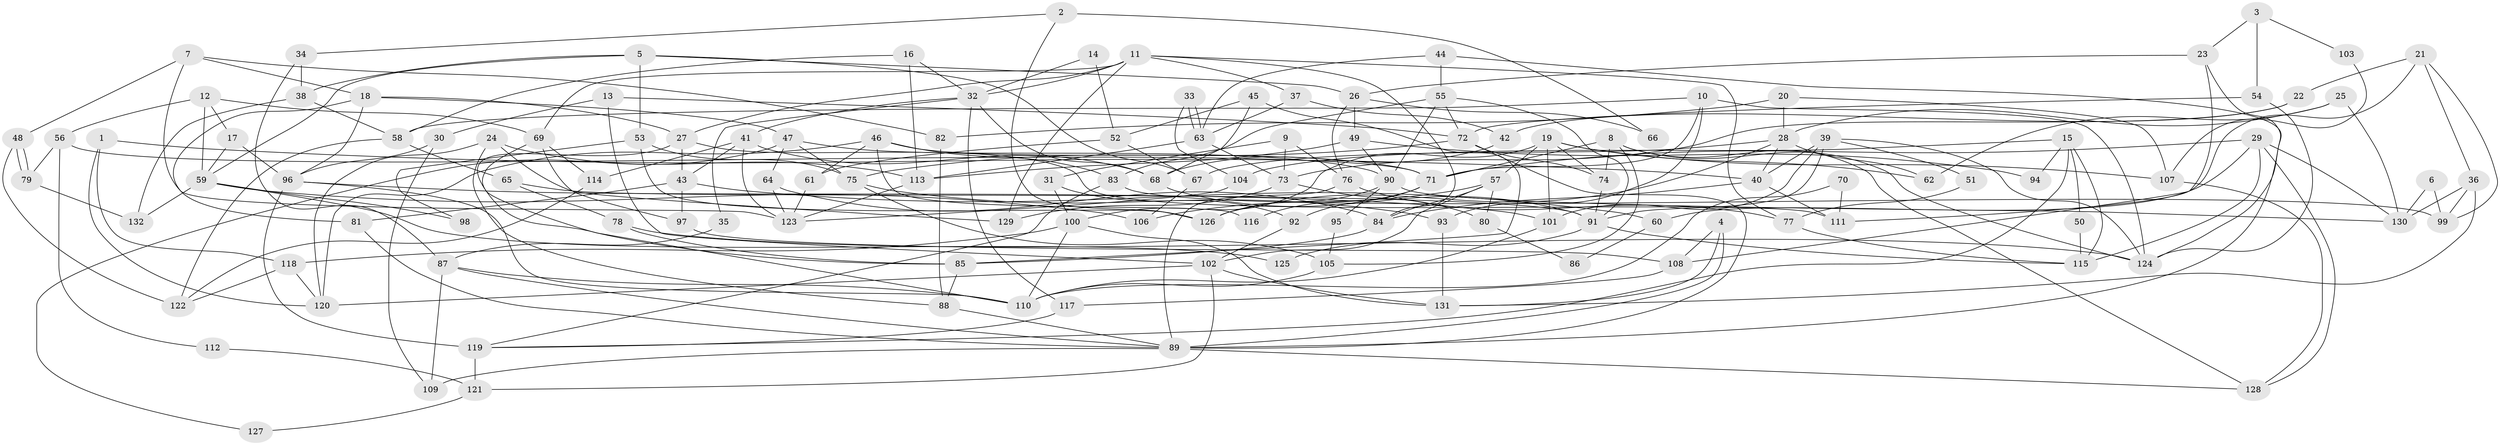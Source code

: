 // coarse degree distribution, {4: 0.30303030303030304, 10: 0.06060606060606061, 9: 0.045454545454545456, 3: 0.09090909090909091, 6: 0.12121212121212122, 8: 0.12121212121212122, 7: 0.09090909090909091, 5: 0.13636363636363635, 2: 0.030303030303030304}
// Generated by graph-tools (version 1.1) at 2025/37/03/04/25 23:37:04]
// undirected, 132 vertices, 264 edges
graph export_dot {
  node [color=gray90,style=filled];
  1;
  2;
  3;
  4;
  5;
  6;
  7;
  8;
  9;
  10;
  11;
  12;
  13;
  14;
  15;
  16;
  17;
  18;
  19;
  20;
  21;
  22;
  23;
  24;
  25;
  26;
  27;
  28;
  29;
  30;
  31;
  32;
  33;
  34;
  35;
  36;
  37;
  38;
  39;
  40;
  41;
  42;
  43;
  44;
  45;
  46;
  47;
  48;
  49;
  50;
  51;
  52;
  53;
  54;
  55;
  56;
  57;
  58;
  59;
  60;
  61;
  62;
  63;
  64;
  65;
  66;
  67;
  68;
  69;
  70;
  71;
  72;
  73;
  74;
  75;
  76;
  77;
  78;
  79;
  80;
  81;
  82;
  83;
  84;
  85;
  86;
  87;
  88;
  89;
  90;
  91;
  92;
  93;
  94;
  95;
  96;
  97;
  98;
  99;
  100;
  101;
  102;
  103;
  104;
  105;
  106;
  107;
  108;
  109;
  110;
  111;
  112;
  113;
  114;
  115;
  116;
  117;
  118;
  119;
  120;
  121;
  122;
  123;
  124;
  125;
  126;
  127;
  128;
  129;
  130;
  131;
  132;
  1 -- 118;
  1 -- 40;
  1 -- 120;
  2 -- 34;
  2 -- 126;
  2 -- 66;
  3 -- 54;
  3 -- 23;
  3 -- 103;
  4 -- 131;
  4 -- 89;
  4 -- 108;
  5 -- 26;
  5 -- 67;
  5 -- 38;
  5 -- 53;
  5 -- 59;
  6 -- 99;
  6 -- 130;
  7 -- 48;
  7 -- 18;
  7 -- 82;
  7 -- 123;
  8 -- 124;
  8 -- 71;
  8 -- 74;
  8 -- 105;
  8 -- 128;
  9 -- 31;
  9 -- 73;
  9 -- 76;
  10 -- 58;
  10 -- 93;
  10 -- 71;
  10 -- 124;
  11 -- 27;
  11 -- 69;
  11 -- 32;
  11 -- 37;
  11 -- 77;
  11 -- 84;
  11 -- 129;
  12 -- 17;
  12 -- 69;
  12 -- 56;
  12 -- 59;
  13 -- 72;
  13 -- 102;
  13 -- 30;
  14 -- 32;
  14 -- 52;
  15 -- 115;
  15 -- 119;
  15 -- 50;
  15 -- 94;
  15 -- 104;
  16 -- 32;
  16 -- 113;
  16 -- 58;
  17 -- 96;
  17 -- 59;
  18 -- 27;
  18 -- 47;
  18 -- 81;
  18 -- 96;
  19 -- 101;
  19 -- 74;
  19 -- 57;
  19 -- 62;
  19 -- 100;
  19 -- 107;
  20 -- 82;
  20 -- 28;
  20 -- 107;
  21 -- 36;
  21 -- 22;
  21 -- 99;
  21 -- 111;
  22 -- 42;
  22 -- 73;
  23 -- 108;
  23 -- 26;
  23 -- 124;
  24 -- 120;
  24 -- 88;
  24 -- 113;
  24 -- 129;
  25 -- 62;
  25 -- 28;
  25 -- 130;
  26 -- 49;
  26 -- 76;
  26 -- 66;
  27 -- 111;
  27 -- 43;
  27 -- 110;
  28 -- 40;
  28 -- 67;
  28 -- 62;
  28 -- 126;
  29 -- 130;
  29 -- 128;
  29 -- 60;
  29 -- 71;
  29 -- 115;
  30 -- 96;
  30 -- 109;
  31 -- 92;
  31 -- 100;
  32 -- 68;
  32 -- 35;
  32 -- 41;
  32 -- 117;
  33 -- 63;
  33 -- 63;
  33 -- 104;
  34 -- 87;
  34 -- 38;
  35 -- 87;
  36 -- 99;
  36 -- 130;
  36 -- 131;
  37 -- 63;
  37 -- 42;
  38 -- 132;
  38 -- 58;
  39 -- 91;
  39 -- 124;
  39 -- 40;
  39 -- 51;
  39 -- 101;
  40 -- 84;
  40 -- 111;
  41 -- 123;
  41 -- 43;
  41 -- 68;
  41 -- 114;
  42 -- 68;
  43 -- 81;
  43 -- 60;
  43 -- 97;
  44 -- 55;
  44 -- 89;
  44 -- 63;
  45 -- 68;
  45 -- 85;
  45 -- 52;
  46 -- 71;
  46 -- 83;
  46 -- 61;
  46 -- 116;
  46 -- 120;
  47 -- 64;
  47 -- 90;
  47 -- 75;
  47 -- 127;
  48 -- 122;
  48 -- 79;
  48 -- 79;
  49 -- 90;
  49 -- 113;
  49 -- 94;
  50 -- 115;
  51 -- 77;
  52 -- 61;
  52 -- 67;
  53 -- 75;
  53 -- 98;
  53 -- 126;
  54 -- 72;
  54 -- 124;
  55 -- 91;
  55 -- 72;
  55 -- 83;
  55 -- 90;
  56 -- 71;
  56 -- 79;
  56 -- 112;
  57 -- 102;
  57 -- 80;
  57 -- 84;
  57 -- 106;
  58 -- 65;
  58 -- 122;
  59 -- 98;
  59 -- 106;
  59 -- 125;
  59 -- 132;
  60 -- 86;
  61 -- 123;
  63 -- 73;
  63 -- 113;
  64 -- 84;
  64 -- 123;
  65 -- 91;
  65 -- 78;
  67 -- 106;
  68 -- 91;
  69 -- 85;
  69 -- 114;
  69 -- 97;
  70 -- 110;
  70 -- 111;
  71 -- 92;
  71 -- 116;
  72 -- 89;
  72 -- 75;
  72 -- 74;
  73 -- 129;
  73 -- 80;
  74 -- 91;
  75 -- 105;
  75 -- 93;
  76 -- 89;
  76 -- 77;
  77 -- 115;
  78 -- 124;
  78 -- 85;
  79 -- 132;
  80 -- 86;
  81 -- 89;
  82 -- 88;
  83 -- 119;
  83 -- 99;
  84 -- 85;
  85 -- 88;
  87 -- 110;
  87 -- 109;
  87 -- 89;
  88 -- 89;
  89 -- 128;
  89 -- 109;
  90 -- 126;
  90 -- 95;
  90 -- 130;
  91 -- 115;
  91 -- 125;
  92 -- 102;
  93 -- 131;
  95 -- 105;
  96 -- 101;
  96 -- 110;
  96 -- 119;
  97 -- 108;
  100 -- 110;
  100 -- 118;
  100 -- 131;
  101 -- 110;
  102 -- 120;
  102 -- 131;
  102 -- 121;
  103 -- 107;
  104 -- 123;
  105 -- 110;
  107 -- 128;
  108 -- 117;
  112 -- 121;
  113 -- 123;
  114 -- 122;
  117 -- 119;
  118 -- 120;
  118 -- 122;
  119 -- 121;
  121 -- 127;
}
